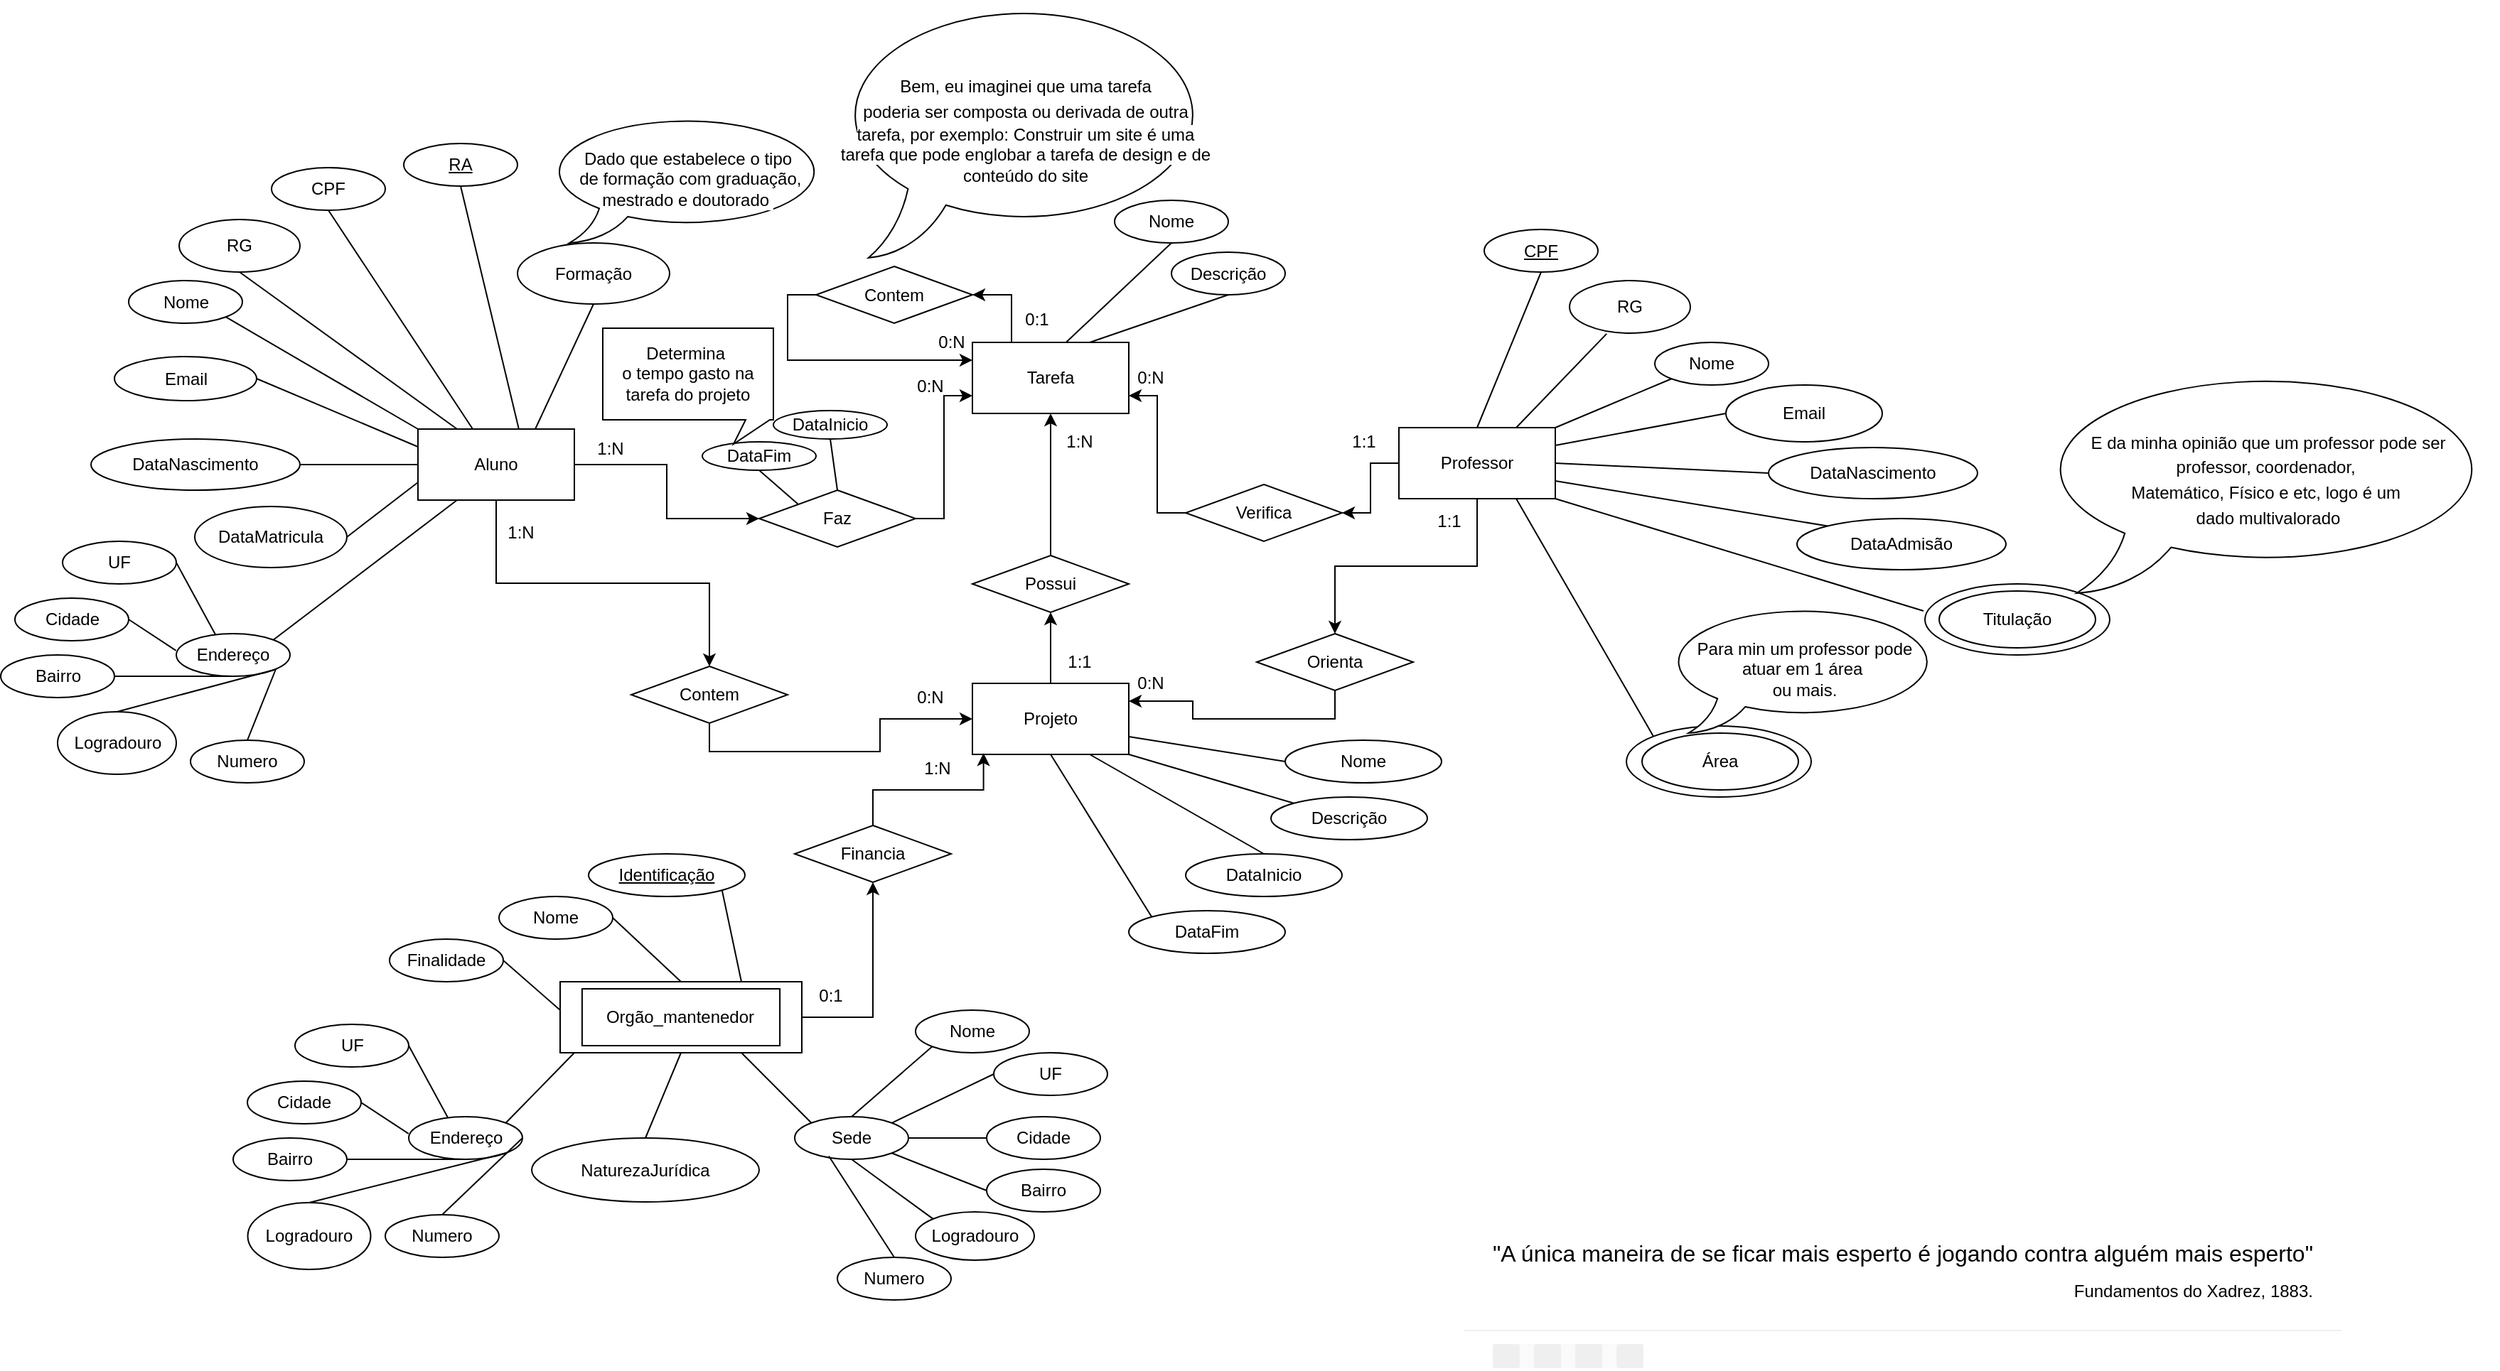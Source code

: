 <mxfile version="12.9.2" type="github">
  <diagram id="1mysd53Gnd4nTqjyurCx" name="Page-1">
    <mxGraphModel dx="2090" dy="1709" grid="1" gridSize="10" guides="1" tooltips="1" connect="1" arrows="1" fold="1" page="1" pageScale="1" pageWidth="850" pageHeight="1100" math="0" shadow="0">
      <root>
        <mxCell id="0" />
        <mxCell id="1" parent="0" />
        <mxCell id="kd50eOP3ocVIhUrG3reN-30" style="edgeStyle=orthogonalEdgeStyle;rounded=0;orthogonalLoop=1;jettySize=auto;html=1;exitX=0.5;exitY=0;exitDx=0;exitDy=0;entryX=0.5;entryY=1;entryDx=0;entryDy=0;" parent="1" source="kd50eOP3ocVIhUrG3reN-1" target="kd50eOP3ocVIhUrG3reN-29" edge="1">
          <mxGeometry relative="1" as="geometry" />
        </mxCell>
        <mxCell id="kd50eOP3ocVIhUrG3reN-1" value="Projeto" style="rounded=0;whiteSpace=wrap;html=1;" parent="1" vertex="1">
          <mxGeometry x="410" y="300" width="110" height="50" as="geometry" />
        </mxCell>
        <mxCell id="kd50eOP3ocVIhUrG3reN-24" style="edgeStyle=orthogonalEdgeStyle;rounded=0;orthogonalLoop=1;jettySize=auto;html=1;exitX=0.5;exitY=1;exitDx=0;exitDy=0;entryX=0.5;entryY=0;entryDx=0;entryDy=0;" parent="1" source="kd50eOP3ocVIhUrG3reN-3" target="kd50eOP3ocVIhUrG3reN-23" edge="1">
          <mxGeometry relative="1" as="geometry">
            <mxPoint x="235" y="190" as="targetPoint" />
          </mxGeometry>
        </mxCell>
        <mxCell id="kd50eOP3ocVIhUrG3reN-42" style="edgeStyle=orthogonalEdgeStyle;rounded=0;orthogonalLoop=1;jettySize=auto;html=1;exitX=1;exitY=0.5;exitDx=0;exitDy=0;entryX=0;entryY=0.5;entryDx=0;entryDy=0;" parent="1" source="kd50eOP3ocVIhUrG3reN-3" target="kd50eOP3ocVIhUrG3reN-39" edge="1">
          <mxGeometry relative="1" as="geometry" />
        </mxCell>
        <mxCell id="kd50eOP3ocVIhUrG3reN-3" value="Aluno" style="rounded=0;whiteSpace=wrap;html=1;" parent="1" vertex="1">
          <mxGeometry x="20" y="121" width="110" height="50" as="geometry" />
        </mxCell>
        <mxCell id="kd50eOP3ocVIhUrG3reN-21" style="edgeStyle=orthogonalEdgeStyle;rounded=0;orthogonalLoop=1;jettySize=auto;html=1;exitX=0.5;exitY=1;exitDx=0;exitDy=0;entryX=0.5;entryY=0;entryDx=0;entryDy=0;" parent="1" source="kd50eOP3ocVIhUrG3reN-4" target="kd50eOP3ocVIhUrG3reN-20" edge="1">
          <mxGeometry relative="1" as="geometry">
            <mxPoint x="775" y="180" as="sourcePoint" />
          </mxGeometry>
        </mxCell>
        <mxCell id="kd50eOP3ocVIhUrG3reN-41" style="edgeStyle=orthogonalEdgeStyle;rounded=0;orthogonalLoop=1;jettySize=auto;html=1;exitX=0;exitY=0.5;exitDx=0;exitDy=0;entryX=1;entryY=0.5;entryDx=0;entryDy=0;" parent="1" source="kd50eOP3ocVIhUrG3reN-4" target="kd50eOP3ocVIhUrG3reN-40" edge="1">
          <mxGeometry relative="1" as="geometry" />
        </mxCell>
        <mxCell id="kd50eOP3ocVIhUrG3reN-4" value="Professor" style="rounded=0;whiteSpace=wrap;html=1;" parent="1" vertex="1">
          <mxGeometry x="710" y="120" width="110" height="50" as="geometry" />
        </mxCell>
        <mxCell id="kd50eOP3ocVIhUrG3reN-15" value="" style="group" parent="1" vertex="1" connectable="0">
          <mxGeometry x="410" y="60" width="110" height="50" as="geometry" />
        </mxCell>
        <mxCell id="kd50eOP3ocVIhUrG3reN-16" value="Tarefa" style="rounded=0;whiteSpace=wrap;html=1;" parent="kd50eOP3ocVIhUrG3reN-15" vertex="1">
          <mxGeometry width="110" height="50" as="geometry" />
        </mxCell>
        <mxCell id="kd50eOP3ocVIhUrG3reN-22" style="edgeStyle=orthogonalEdgeStyle;rounded=0;orthogonalLoop=1;jettySize=auto;html=1;exitX=0.5;exitY=1;exitDx=0;exitDy=0;entryX=1;entryY=0.25;entryDx=0;entryDy=0;" parent="1" source="kd50eOP3ocVIhUrG3reN-20" target="kd50eOP3ocVIhUrG3reN-1" edge="1">
          <mxGeometry relative="1" as="geometry" />
        </mxCell>
        <mxCell id="DxdNHosKMYR6QQF7nd6B-114" value="0:N" style="text;html=1;align=center;verticalAlign=middle;resizable=0;points=[];labelBackgroundColor=#ffffff;" vertex="1" connectable="0" parent="kd50eOP3ocVIhUrG3reN-22">
          <mxGeometry x="0.603" relative="1" as="geometry">
            <mxPoint x="-20.24" y="-12.52" as="offset" />
          </mxGeometry>
        </mxCell>
        <mxCell id="kd50eOP3ocVIhUrG3reN-20" value="Orienta" style="rhombus;whiteSpace=wrap;html=1;" parent="1" vertex="1">
          <mxGeometry x="610" y="265" width="110" height="40" as="geometry" />
        </mxCell>
        <mxCell id="kd50eOP3ocVIhUrG3reN-25" style="edgeStyle=orthogonalEdgeStyle;rounded=0;orthogonalLoop=1;jettySize=auto;html=1;exitX=0.5;exitY=1;exitDx=0;exitDy=0;entryX=0;entryY=0.5;entryDx=0;entryDy=0;" parent="1" source="kd50eOP3ocVIhUrG3reN-23" target="kd50eOP3ocVIhUrG3reN-1" edge="1">
          <mxGeometry relative="1" as="geometry" />
        </mxCell>
        <mxCell id="kd50eOP3ocVIhUrG3reN-23" value="Contem" style="rhombus;whiteSpace=wrap;html=1;" parent="1" vertex="1">
          <mxGeometry x="170" y="288" width="110" height="40" as="geometry" />
        </mxCell>
        <mxCell id="kd50eOP3ocVIhUrG3reN-31" style="edgeStyle=orthogonalEdgeStyle;rounded=0;orthogonalLoop=1;jettySize=auto;html=1;exitX=0.5;exitY=0;exitDx=0;exitDy=0;entryX=0.5;entryY=1;entryDx=0;entryDy=0;" parent="1" source="kd50eOP3ocVIhUrG3reN-29" target="kd50eOP3ocVIhUrG3reN-16" edge="1">
          <mxGeometry relative="1" as="geometry">
            <mxPoint x="465" y="130" as="targetPoint" />
          </mxGeometry>
        </mxCell>
        <mxCell id="kd50eOP3ocVIhUrG3reN-29" value="Possui" style="rhombus;whiteSpace=wrap;html=1;" parent="1" vertex="1">
          <mxGeometry x="410" y="210" width="110" height="40" as="geometry" />
        </mxCell>
        <mxCell id="kd50eOP3ocVIhUrG3reN-37" style="edgeStyle=orthogonalEdgeStyle;rounded=0;orthogonalLoop=1;jettySize=auto;html=1;exitX=0;exitY=0.5;exitDx=0;exitDy=0;entryX=0;entryY=0.25;entryDx=0;entryDy=0;" parent="1" source="kd50eOP3ocVIhUrG3reN-33" target="kd50eOP3ocVIhUrG3reN-16" edge="1">
          <mxGeometry relative="1" as="geometry" />
        </mxCell>
        <mxCell id="kd50eOP3ocVIhUrG3reN-33" value="Contem" style="rhombus;whiteSpace=wrap;html=1;" parent="1" vertex="1">
          <mxGeometry x="300" y="6.5" width="110" height="40" as="geometry" />
        </mxCell>
        <mxCell id="kd50eOP3ocVIhUrG3reN-43" style="edgeStyle=orthogonalEdgeStyle;rounded=0;orthogonalLoop=1;jettySize=auto;html=1;exitX=1;exitY=0.5;exitDx=0;exitDy=0;entryX=0;entryY=0.75;entryDx=0;entryDy=0;" parent="1" source="kd50eOP3ocVIhUrG3reN-39" target="kd50eOP3ocVIhUrG3reN-16" edge="1">
          <mxGeometry relative="1" as="geometry">
            <mxPoint x="410" y="120" as="targetPoint" />
          </mxGeometry>
        </mxCell>
        <mxCell id="kd50eOP3ocVIhUrG3reN-39" value="Faz" style="rhombus;whiteSpace=wrap;html=1;" parent="1" vertex="1">
          <mxGeometry x="260" y="164" width="110" height="40" as="geometry" />
        </mxCell>
        <mxCell id="kd50eOP3ocVIhUrG3reN-44" style="edgeStyle=orthogonalEdgeStyle;rounded=0;orthogonalLoop=1;jettySize=auto;html=1;exitX=0;exitY=0.5;exitDx=0;exitDy=0;entryX=1;entryY=0.75;entryDx=0;entryDy=0;" parent="1" source="kd50eOP3ocVIhUrG3reN-40" target="kd50eOP3ocVIhUrG3reN-16" edge="1">
          <mxGeometry relative="1" as="geometry" />
        </mxCell>
        <mxCell id="kd50eOP3ocVIhUrG3reN-40" value="Verifica" style="rhombus;whiteSpace=wrap;html=1;" parent="1" vertex="1">
          <mxGeometry x="560" y="160" width="110" height="40" as="geometry" />
        </mxCell>
        <mxCell id="wgPbf9IUGAWArEAMorVR-2" value="1:1" style="text;html=1;align=center;verticalAlign=middle;resizable=0;points=[];autosize=1;" parent="1" vertex="1">
          <mxGeometry x="730" y="175.5" width="30" height="20" as="geometry" />
        </mxCell>
        <mxCell id="wgPbf9IUGAWArEAMorVR-6" value="1:N" style="text;html=1;align=center;verticalAlign=middle;resizable=0;points=[];autosize=1;" parent="1" vertex="1">
          <mxGeometry x="470" y="120" width="30" height="20" as="geometry" />
        </mxCell>
        <mxCell id="wgPbf9IUGAWArEAMorVR-8" value="1:1" style="text;html=1;align=center;verticalAlign=middle;resizable=0;points=[];autosize=1;" parent="1" vertex="1">
          <mxGeometry x="470" y="275" width="30" height="20" as="geometry" />
        </mxCell>
        <mxCell id="wgPbf9IUGAWArEAMorVR-9" value="0:N" style="text;html=1;align=center;verticalAlign=middle;resizable=0;points=[];autosize=1;" parent="1" vertex="1">
          <mxGeometry x="520" y="75" width="30" height="20" as="geometry" />
        </mxCell>
        <mxCell id="wgPbf9IUGAWArEAMorVR-10" value="1:1" style="text;html=1;align=center;verticalAlign=middle;resizable=0;points=[];autosize=1;" parent="1" vertex="1">
          <mxGeometry x="670" y="120" width="30" height="20" as="geometry" />
        </mxCell>
        <mxCell id="wgPbf9IUGAWArEAMorVR-15" value="1:N" style="text;html=1;align=center;verticalAlign=middle;resizable=0;points=[];autosize=1;" parent="1" vertex="1">
          <mxGeometry x="77" y="184" width="30" height="20" as="geometry" />
        </mxCell>
        <mxCell id="wgPbf9IUGAWArEAMorVR-16" value="0:N" style="text;html=1;align=center;verticalAlign=middle;resizable=0;points=[];autosize=1;" parent="1" vertex="1">
          <mxGeometry x="365" y="300" width="30" height="20" as="geometry" />
        </mxCell>
        <mxCell id="wgPbf9IUGAWArEAMorVR-18" value="0:N" style="text;html=1;align=center;verticalAlign=middle;resizable=0;points=[];autosize=1;" parent="1" vertex="1">
          <mxGeometry x="365" y="81" width="30" height="20" as="geometry" />
        </mxCell>
        <mxCell id="wgPbf9IUGAWArEAMorVR-19" value="1:N" style="text;html=1;align=center;verticalAlign=middle;resizable=0;points=[];autosize=1;" parent="1" vertex="1">
          <mxGeometry x="140" y="125" width="30" height="20" as="geometry" />
        </mxCell>
        <mxCell id="wgPbf9IUGAWArEAMorVR-21" value="0:N" style="text;html=1;align=center;verticalAlign=middle;resizable=0;points=[];autosize=1;" parent="1" vertex="1">
          <mxGeometry x="380" y="50" width="30" height="20" as="geometry" />
        </mxCell>
        <mxCell id="wgPbf9IUGAWArEAMorVR-25" value="0:1" style="text;html=1;align=center;verticalAlign=middle;resizable=0;points=[];autosize=1;" parent="1" vertex="1">
          <mxGeometry x="440" y="33.5" width="30" height="20" as="geometry" />
        </mxCell>
        <mxCell id="wgPbf9IUGAWArEAMorVR-26" style="edgeStyle=orthogonalEdgeStyle;rounded=0;orthogonalLoop=1;jettySize=auto;html=1;exitX=0.25;exitY=0;exitDx=0;exitDy=0;entryX=1;entryY=0.5;entryDx=0;entryDy=0;" parent="1" source="kd50eOP3ocVIhUrG3reN-16" target="kd50eOP3ocVIhUrG3reN-33" edge="1">
          <mxGeometry relative="1" as="geometry" />
        </mxCell>
        <mxCell id="DxdNHosKMYR6QQF7nd6B-1" value="&lt;u&gt;RA&lt;/u&gt;" style="ellipse;whiteSpace=wrap;html=1;" vertex="1" parent="1">
          <mxGeometry x="10" y="-80" width="80" height="30" as="geometry" />
        </mxCell>
        <mxCell id="DxdNHosKMYR6QQF7nd6B-2" value="" style="group" vertex="1" connectable="0" parent="1">
          <mxGeometry x="120" y="510" width="170" height="50" as="geometry" />
        </mxCell>
        <mxCell id="DxdNHosKMYR6QQF7nd6B-3" value="" style="rounded=0;whiteSpace=wrap;html=1;" vertex="1" parent="DxdNHosKMYR6QQF7nd6B-2">
          <mxGeometry width="170" height="50" as="geometry" />
        </mxCell>
        <mxCell id="DxdNHosKMYR6QQF7nd6B-4" value="&lt;div style=&quot;text-align: justify&quot;&gt;Orgão_mantenedor&lt;/div&gt;" style="rounded=0;whiteSpace=wrap;html=1;" vertex="1" parent="DxdNHosKMYR6QQF7nd6B-2">
          <mxGeometry x="15.455" y="5" width="139.091" height="40" as="geometry" />
        </mxCell>
        <mxCell id="DxdNHosKMYR6QQF7nd6B-7" style="edgeStyle=orthogonalEdgeStyle;rounded=0;orthogonalLoop=1;jettySize=auto;html=1;exitX=0.5;exitY=0;exitDx=0;exitDy=0;entryX=0.071;entryY=0.983;entryDx=0;entryDy=0;entryPerimeter=0;" edge="1" parent="1" source="DxdNHosKMYR6QQF7nd6B-5" target="kd50eOP3ocVIhUrG3reN-1">
          <mxGeometry relative="1" as="geometry">
            <mxPoint x="465" y="370" as="targetPoint" />
          </mxGeometry>
        </mxCell>
        <mxCell id="DxdNHosKMYR6QQF7nd6B-5" value="Financia" style="rhombus;whiteSpace=wrap;html=1;" vertex="1" parent="1">
          <mxGeometry x="285" y="400" width="110" height="40" as="geometry" />
        </mxCell>
        <mxCell id="DxdNHosKMYR6QQF7nd6B-6" style="edgeStyle=orthogonalEdgeStyle;rounded=0;orthogonalLoop=1;jettySize=auto;html=1;exitX=1;exitY=0.5;exitDx=0;exitDy=0;entryX=0.5;entryY=1;entryDx=0;entryDy=0;" edge="1" parent="1" source="DxdNHosKMYR6QQF7nd6B-3" target="DxdNHosKMYR6QQF7nd6B-5">
          <mxGeometry relative="1" as="geometry" />
        </mxCell>
        <mxCell id="DxdNHosKMYR6QQF7nd6B-9" value="Nome" style="ellipse;whiteSpace=wrap;html=1;" vertex="1" parent="1">
          <mxGeometry x="-183.5" y="16.5" width="80" height="30" as="geometry" />
        </mxCell>
        <mxCell id="DxdNHosKMYR6QQF7nd6B-10" value="DataNascimento" style="ellipse;whiteSpace=wrap;html=1;" vertex="1" parent="1">
          <mxGeometry x="-210" y="128" width="147" height="36" as="geometry" />
        </mxCell>
        <mxCell id="DxdNHosKMYR6QQF7nd6B-18" value="" style="endArrow=none;html=1;exitX=0.5;exitY=1;exitDx=0;exitDy=0;entryX=0.645;entryY=0;entryDx=0;entryDy=0;entryPerimeter=0;" edge="1" parent="1" source="DxdNHosKMYR6QQF7nd6B-1" target="kd50eOP3ocVIhUrG3reN-3">
          <mxGeometry width="50" height="50" relative="1" as="geometry">
            <mxPoint x="250" y="230" as="sourcePoint" />
            <mxPoint x="135" y="120" as="targetPoint" />
            <Array as="points" />
          </mxGeometry>
        </mxCell>
        <mxCell id="DxdNHosKMYR6QQF7nd6B-19" value="" style="endArrow=none;html=1;exitX=1;exitY=1;exitDx=0;exitDy=0;entryX=0;entryY=0;entryDx=0;entryDy=0;" edge="1" parent="1" source="DxdNHosKMYR6QQF7nd6B-9" target="kd50eOP3ocVIhUrG3reN-3">
          <mxGeometry width="50" height="50" relative="1" as="geometry">
            <mxPoint x="40" y="87.5" as="sourcePoint" />
            <mxPoint x="68" y="152.5" as="targetPoint" />
            <Array as="points" />
          </mxGeometry>
        </mxCell>
        <mxCell id="DxdNHosKMYR6QQF7nd6B-20" value="" style="endArrow=none;html=1;exitX=0;exitY=0.5;exitDx=0;exitDy=0;entryX=1;entryY=0.5;entryDx=0;entryDy=0;" edge="1" parent="1" source="kd50eOP3ocVIhUrG3reN-3" target="DxdNHosKMYR6QQF7nd6B-10">
          <mxGeometry width="50" height="50" relative="1" as="geometry">
            <mxPoint x="68.284" y="100.607" as="sourcePoint" />
            <mxPoint x="90" y="130" as="targetPoint" />
            <Array as="points" />
          </mxGeometry>
        </mxCell>
        <mxCell id="DxdNHosKMYR6QQF7nd6B-21" value="DataMatricula" style="ellipse;whiteSpace=wrap;html=1;" vertex="1" parent="1">
          <mxGeometry x="-137" y="175.5" width="107" height="43" as="geometry" />
        </mxCell>
        <mxCell id="DxdNHosKMYR6QQF7nd6B-22" value="" style="endArrow=none;html=1;exitX=0;exitY=0.75;exitDx=0;exitDy=0;entryX=1;entryY=0.5;entryDx=0;entryDy=0;" edge="1" parent="1" target="DxdNHosKMYR6QQF7nd6B-21" source="kd50eOP3ocVIhUrG3reN-3">
          <mxGeometry width="50" height="50" relative="1" as="geometry">
            <mxPoint x="80" y="168.5" as="sourcePoint" />
            <mxPoint x="90" y="166" as="targetPoint" />
            <Array as="points" />
          </mxGeometry>
        </mxCell>
        <mxCell id="DxdNHosKMYR6QQF7nd6B-26" value="Email" style="ellipse;whiteSpace=wrap;html=1;" vertex="1" parent="1">
          <mxGeometry x="-193.5" y="70" width="100" height="31" as="geometry" />
        </mxCell>
        <mxCell id="DxdNHosKMYR6QQF7nd6B-29" value="" style="endArrow=none;html=1;exitX=1;exitY=0.5;exitDx=0;exitDy=0;entryX=0;entryY=0.25;entryDx=0;entryDy=0;" edge="1" parent="1" source="DxdNHosKMYR6QQF7nd6B-26" target="kd50eOP3ocVIhUrG3reN-3">
          <mxGeometry width="50" height="50" relative="1" as="geometry">
            <mxPoint x="68.284" y="100.607" as="sourcePoint" />
            <mxPoint x="80" y="130" as="targetPoint" />
            <Array as="points" />
          </mxGeometry>
        </mxCell>
        <mxCell id="DxdNHosKMYR6QQF7nd6B-35" value="RG" style="ellipse;whiteSpace=wrap;html=1;" vertex="1" parent="1">
          <mxGeometry x="-148" y="-26.5" width="85" height="37" as="geometry" />
        </mxCell>
        <mxCell id="DxdNHosKMYR6QQF7nd6B-37" value="" style="endArrow=none;html=1;entryX=0.5;entryY=1;entryDx=0;entryDy=0;exitX=0.25;exitY=0;exitDx=0;exitDy=0;" edge="1" parent="1" source="kd50eOP3ocVIhUrG3reN-3" target="DxdNHosKMYR6QQF7nd6B-35">
          <mxGeometry width="50" height="50" relative="1" as="geometry">
            <mxPoint x="290" y="230" as="sourcePoint" />
            <mxPoint x="340" y="180" as="targetPoint" />
          </mxGeometry>
        </mxCell>
        <mxCell id="DxdNHosKMYR6QQF7nd6B-42" value="CPF" style="ellipse;whiteSpace=wrap;html=1;" vertex="1" parent="1">
          <mxGeometry x="-83" y="-63" width="80" height="30" as="geometry" />
        </mxCell>
        <mxCell id="DxdNHosKMYR6QQF7nd6B-43" value="" style="endArrow=none;html=1;entryX=0.5;entryY=1;entryDx=0;entryDy=0;" edge="1" parent="1" source="kd50eOP3ocVIhUrG3reN-3" target="DxdNHosKMYR6QQF7nd6B-42">
          <mxGeometry width="50" height="50" relative="1" as="geometry">
            <mxPoint x="290" y="230" as="sourcePoint" />
            <mxPoint x="340" y="180" as="targetPoint" />
          </mxGeometry>
        </mxCell>
        <mxCell id="DxdNHosKMYR6QQF7nd6B-52" value="Endereço" style="ellipse;whiteSpace=wrap;html=1;" vertex="1" parent="1">
          <mxGeometry x="-150" y="265" width="80" height="30" as="geometry" />
        </mxCell>
        <mxCell id="DxdNHosKMYR6QQF7nd6B-53" value="" style="endArrow=none;html=1;entryX=0.25;entryY=1;entryDx=0;entryDy=0;exitX=1;exitY=0;exitDx=0;exitDy=0;" edge="1" parent="1" source="DxdNHosKMYR6QQF7nd6B-52" target="kd50eOP3ocVIhUrG3reN-3">
          <mxGeometry width="50" height="50" relative="1" as="geometry">
            <mxPoint x="-39" y="149" as="sourcePoint" />
            <mxPoint x="350" y="200" as="targetPoint" />
          </mxGeometry>
        </mxCell>
        <mxCell id="DxdNHosKMYR6QQF7nd6B-54" value="UF" style="ellipse;whiteSpace=wrap;html=1;" vertex="1" parent="1">
          <mxGeometry x="-230" y="200" width="80" height="30" as="geometry" />
        </mxCell>
        <mxCell id="DxdNHosKMYR6QQF7nd6B-55" value="Cidade" style="ellipse;whiteSpace=wrap;html=1;" vertex="1" parent="1">
          <mxGeometry x="-263.5" y="240" width="80" height="30" as="geometry" />
        </mxCell>
        <mxCell id="DxdNHosKMYR6QQF7nd6B-56" value="Logradouro" style="ellipse;whiteSpace=wrap;html=1;" vertex="1" parent="1">
          <mxGeometry x="-233.5" y="320" width="83.5" height="44" as="geometry" />
        </mxCell>
        <mxCell id="DxdNHosKMYR6QQF7nd6B-57" value="Bairro" style="ellipse;whiteSpace=wrap;html=1;" vertex="1" parent="1">
          <mxGeometry x="-273.5" y="280" width="80" height="30" as="geometry" />
        </mxCell>
        <mxCell id="DxdNHosKMYR6QQF7nd6B-60" value="" style="endArrow=none;html=1;exitX=0.5;exitY=0;exitDx=0;exitDy=0;entryX=1;entryY=1;entryDx=0;entryDy=0;" edge="1" parent="1" source="DxdNHosKMYR6QQF7nd6B-56" target="DxdNHosKMYR6QQF7nd6B-52">
          <mxGeometry width="50" height="50" relative="1" as="geometry">
            <mxPoint x="300" y="250" as="sourcePoint" />
            <mxPoint y="260" as="targetPoint" />
          </mxGeometry>
        </mxCell>
        <mxCell id="DxdNHosKMYR6QQF7nd6B-61" value="" style="endArrow=none;html=1;entryX=0.343;entryY=0.017;entryDx=0;entryDy=0;exitX=1;exitY=0.5;exitDx=0;exitDy=0;entryPerimeter=0;" edge="1" parent="1" source="DxdNHosKMYR6QQF7nd6B-54" target="DxdNHosKMYR6QQF7nd6B-52">
          <mxGeometry width="50" height="50" relative="1" as="geometry">
            <mxPoint x="300" y="250" as="sourcePoint" />
            <mxPoint x="350" y="200" as="targetPoint" />
          </mxGeometry>
        </mxCell>
        <mxCell id="DxdNHosKMYR6QQF7nd6B-62" value="" style="endArrow=none;html=1;entryX=0.5;entryY=1;entryDx=0;entryDy=0;exitX=1;exitY=0.5;exitDx=0;exitDy=0;" edge="1" parent="1" source="DxdNHosKMYR6QQF7nd6B-57" target="DxdNHosKMYR6QQF7nd6B-52">
          <mxGeometry width="50" height="50" relative="1" as="geometry">
            <mxPoint x="300" y="250" as="sourcePoint" />
            <mxPoint x="350" y="200" as="targetPoint" />
          </mxGeometry>
        </mxCell>
        <mxCell id="DxdNHosKMYR6QQF7nd6B-63" value="" style="endArrow=none;html=1;entryX=-0.002;entryY=0.398;entryDx=0;entryDy=0;exitX=1;exitY=0.5;exitDx=0;exitDy=0;entryPerimeter=0;" edge="1" parent="1" source="DxdNHosKMYR6QQF7nd6B-55" target="DxdNHosKMYR6QQF7nd6B-52">
          <mxGeometry width="50" height="50" relative="1" as="geometry">
            <mxPoint x="-180" y="255" as="sourcePoint" />
            <mxPoint x="350" y="200" as="targetPoint" />
          </mxGeometry>
        </mxCell>
        <mxCell id="DxdNHosKMYR6QQF7nd6B-70" value="Numero" style="ellipse;whiteSpace=wrap;html=1;" vertex="1" parent="1">
          <mxGeometry x="-140" y="340" width="80" height="30" as="geometry" />
        </mxCell>
        <mxCell id="DxdNHosKMYR6QQF7nd6B-71" value="" style="endArrow=none;html=1;exitX=0.5;exitY=0;exitDx=0;exitDy=0;" edge="1" parent="1" source="DxdNHosKMYR6QQF7nd6B-70">
          <mxGeometry width="50" height="50" relative="1" as="geometry">
            <mxPoint x="300" y="250" as="sourcePoint" />
            <mxPoint x="-80" y="290" as="targetPoint" />
          </mxGeometry>
        </mxCell>
        <mxCell id="DxdNHosKMYR6QQF7nd6B-74" value="Nome" style="ellipse;whiteSpace=wrap;html=1;" vertex="1" parent="1">
          <mxGeometry x="890" y="60" width="80" height="30" as="geometry" />
        </mxCell>
        <mxCell id="DxdNHosKMYR6QQF7nd6B-75" value="DataNascimento" style="ellipse;whiteSpace=wrap;html=1;" vertex="1" parent="1">
          <mxGeometry x="970" y="134" width="147" height="36" as="geometry" />
        </mxCell>
        <mxCell id="DxdNHosKMYR6QQF7nd6B-76" value="&lt;div&gt;&lt;span&gt;Email&lt;/span&gt;&lt;/div&gt;" style="ellipse;whiteSpace=wrap;html=1;align=center;" vertex="1" parent="1">
          <mxGeometry x="940" y="90" width="110" height="40" as="geometry" />
        </mxCell>
        <mxCell id="DxdNHosKMYR6QQF7nd6B-77" value="RG" style="ellipse;whiteSpace=wrap;html=1;" vertex="1" parent="1">
          <mxGeometry x="830" y="16.5" width="85" height="37" as="geometry" />
        </mxCell>
        <mxCell id="DxdNHosKMYR6QQF7nd6B-78" value="&lt;u&gt;CPF&lt;/u&gt;" style="ellipse;whiteSpace=wrap;html=1;" vertex="1" parent="1">
          <mxGeometry x="770" y="-19.5" width="80" height="30" as="geometry" />
        </mxCell>
        <mxCell id="DxdNHosKMYR6QQF7nd6B-87" value="Formação" style="ellipse;whiteSpace=wrap;html=1;" vertex="1" parent="1">
          <mxGeometry x="90" y="-10" width="107" height="43" as="geometry" />
        </mxCell>
        <mxCell id="DxdNHosKMYR6QQF7nd6B-92" value="&lt;div&gt;&lt;span style=&quot;background-color: rgb(255 , 255 , 255)&quot;&gt;Dado que estabelece o tipo&lt;/span&gt;&lt;/div&gt;&lt;div&gt;&lt;span style=&quot;background-color: rgb(255 , 255 , 255)&quot;&gt;&amp;nbsp;&lt;/span&gt;&lt;span style=&quot;background-color: rgb(255 , 255 , 255)&quot;&gt;de formação com graduação,&lt;/span&gt;&lt;/div&gt;&lt;span style=&quot;background-color: rgb(255 , 255 , 255)&quot;&gt;mestrado e doutorado&amp;nbsp;&lt;/span&gt;" style="whiteSpace=wrap;html=1;shape=mxgraph.basic.oval_callout;rotation=0;align=center;" vertex="1" parent="1">
          <mxGeometry x="110" y="-100" width="200" height="90" as="geometry" />
        </mxCell>
        <mxCell id="DxdNHosKMYR6QQF7nd6B-96" value="" style="endArrow=none;html=1;strokeColor=#000000;entryX=0.5;entryY=1;entryDx=0;entryDy=0;exitX=0.75;exitY=0;exitDx=0;exitDy=0;" edge="1" parent="1" source="kd50eOP3ocVIhUrG3reN-3" target="DxdNHosKMYR6QQF7nd6B-87">
          <mxGeometry width="50" height="50" relative="1" as="geometry">
            <mxPoint x="160" y="170" as="sourcePoint" />
            <mxPoint x="210" y="120" as="targetPoint" />
          </mxGeometry>
        </mxCell>
        <mxCell id="DxdNHosKMYR6QQF7nd6B-99" value="" style="endArrow=none;html=1;strokeColor=#000000;entryX=0.5;entryY=1;entryDx=0;entryDy=0;exitX=0.5;exitY=0;exitDx=0;exitDy=0;" edge="1" parent="1" source="kd50eOP3ocVIhUrG3reN-4" target="DxdNHosKMYR6QQF7nd6B-78">
          <mxGeometry width="50" height="50" relative="1" as="geometry">
            <mxPoint x="500" y="180" as="sourcePoint" />
            <mxPoint x="550" y="130" as="targetPoint" />
          </mxGeometry>
        </mxCell>
        <mxCell id="DxdNHosKMYR6QQF7nd6B-102" value="DataAdmisão" style="ellipse;whiteSpace=wrap;html=1;" vertex="1" parent="1">
          <mxGeometry x="990" y="184" width="147" height="36" as="geometry" />
        </mxCell>
        <mxCell id="DxdNHosKMYR6QQF7nd6B-105" value="" style="endArrow=none;html=1;strokeColor=#000000;entryX=0.307;entryY=1.012;entryDx=0;entryDy=0;entryPerimeter=0;exitX=0.75;exitY=0;exitDx=0;exitDy=0;" edge="1" parent="1" source="kd50eOP3ocVIhUrG3reN-4" target="DxdNHosKMYR6QQF7nd6B-77">
          <mxGeometry width="50" height="50" relative="1" as="geometry">
            <mxPoint x="790" y="180" as="sourcePoint" />
            <mxPoint x="840" y="130" as="targetPoint" />
          </mxGeometry>
        </mxCell>
        <mxCell id="DxdNHosKMYR6QQF7nd6B-107" value="" style="endArrow=none;html=1;strokeColor=#000000;entryX=0;entryY=1;entryDx=0;entryDy=0;exitX=1;exitY=0;exitDx=0;exitDy=0;" edge="1" parent="1" source="kd50eOP3ocVIhUrG3reN-4" target="DxdNHosKMYR6QQF7nd6B-74">
          <mxGeometry width="50" height="50" relative="1" as="geometry">
            <mxPoint x="790" y="180" as="sourcePoint" />
            <mxPoint x="840" y="130" as="targetPoint" />
          </mxGeometry>
        </mxCell>
        <mxCell id="DxdNHosKMYR6QQF7nd6B-108" value="" style="endArrow=none;html=1;strokeColor=#000000;entryX=0;entryY=0.5;entryDx=0;entryDy=0;exitX=1;exitY=0.25;exitDx=0;exitDy=0;" edge="1" parent="1" source="kd50eOP3ocVIhUrG3reN-4" target="DxdNHosKMYR6QQF7nd6B-76">
          <mxGeometry width="50" height="50" relative="1" as="geometry">
            <mxPoint x="790" y="180" as="sourcePoint" />
            <mxPoint x="840" y="130" as="targetPoint" />
          </mxGeometry>
        </mxCell>
        <mxCell id="DxdNHosKMYR6QQF7nd6B-111" value="" style="endArrow=none;html=1;strokeColor=#000000;entryX=0;entryY=0.5;entryDx=0;entryDy=0;exitX=1;exitY=0.5;exitDx=0;exitDy=0;" edge="1" parent="1" source="kd50eOP3ocVIhUrG3reN-4" target="DxdNHosKMYR6QQF7nd6B-75">
          <mxGeometry width="50" height="50" relative="1" as="geometry">
            <mxPoint x="860" y="170" as="sourcePoint" />
            <mxPoint x="840" y="130" as="targetPoint" />
          </mxGeometry>
        </mxCell>
        <mxCell id="DxdNHosKMYR6QQF7nd6B-112" value="" style="endArrow=none;html=1;strokeColor=#000000;entryX=0;entryY=0;entryDx=0;entryDy=0;exitX=1;exitY=0.75;exitDx=0;exitDy=0;" edge="1" parent="1" source="kd50eOP3ocVIhUrG3reN-4" target="DxdNHosKMYR6QQF7nd6B-102">
          <mxGeometry width="50" height="50" relative="1" as="geometry">
            <mxPoint x="790" y="180" as="sourcePoint" />
            <mxPoint x="840" y="130" as="targetPoint" />
          </mxGeometry>
        </mxCell>
        <mxCell id="DxdNHosKMYR6QQF7nd6B-113" style="edgeStyle=none;shape=link;rounded=0;orthogonalLoop=1;jettySize=auto;html=1;exitX=0.5;exitY=1;exitDx=0;exitDy=0;strokeColor=#000000;" edge="1" parent="1" source="DxdNHosKMYR6QQF7nd6B-102" target="DxdNHosKMYR6QQF7nd6B-102">
          <mxGeometry relative="1" as="geometry" />
        </mxCell>
        <mxCell id="DxdNHosKMYR6QQF7nd6B-126" value="" style="ellipse;whiteSpace=wrap;html=1;" vertex="1" parent="1">
          <mxGeometry x="1080" y="230" width="130" height="50" as="geometry" />
        </mxCell>
        <mxCell id="DxdNHosKMYR6QQF7nd6B-130" value="" style="endArrow=none;html=1;strokeColor=#000000;entryX=-0.008;entryY=0.38;entryDx=0;entryDy=0;entryPerimeter=0;exitX=1;exitY=1;exitDx=0;exitDy=0;" edge="1" parent="1" source="kd50eOP3ocVIhUrG3reN-4" target="DxdNHosKMYR6QQF7nd6B-126">
          <mxGeometry width="50" height="50" relative="1" as="geometry">
            <mxPoint x="780" y="280" as="sourcePoint" />
            <mxPoint x="830" y="230" as="targetPoint" />
          </mxGeometry>
        </mxCell>
        <mxCell id="DxdNHosKMYR6QQF7nd6B-131" value="Titulação" style="ellipse;whiteSpace=wrap;html=1;" vertex="1" parent="1">
          <mxGeometry x="1090" y="235" width="110" height="40" as="geometry" />
        </mxCell>
        <mxCell id="DxdNHosKMYR6QQF7nd6B-132" value="&lt;p class=&quot;MsoNormal&quot;&gt;&lt;/p&gt;&lt;div&gt;&lt;span style=&quot;background-color: white ; font-family: &amp;#34;helvetica&amp;#34; , sans-serif ; font-size: 9pt&quot;&gt;E da minha opinião que&lt;/span&gt;&lt;span style=&quot;font-size: 9pt ; background-color: white ; font-family: &amp;#34;helvetica&amp;#34; , sans-serif&quot;&gt;&amp;nbsp;um professor pode ser&lt;/span&gt;&lt;/div&gt;&lt;span style=&quot;font-size: 9pt ; line-height: 150% ; font-family: &amp;#34;helvetica&amp;#34; , sans-serif&quot;&gt;&lt;span style=&quot;background: white&quot;&gt;&lt;div&gt;&lt;span style=&quot;font-size: 9pt ; line-height: 150%&quot;&gt;&lt;span&gt;professor, coordenador,&lt;/span&gt;&lt;/span&gt;&lt;span style=&quot;font-size: 9pt ; line-height: 150%&quot;&gt;&amp;nbsp;&lt;/span&gt;&lt;/div&gt;&lt;div&gt;&lt;span style=&quot;font-size: 9pt&quot;&gt;Matemático, Físico e etc, logo é um&amp;nbsp;&lt;/span&gt;&lt;/div&gt;&lt;div&gt;&lt;span style=&quot;font-size: 9pt&quot;&gt;dado multivalorado&lt;/span&gt;&lt;/div&gt;&lt;/span&gt;&lt;/span&gt;&lt;p&gt;&lt;/p&gt;&lt;p class=&quot;MsoNormal&quot; align=&quot;left&quot; style=&quot;text-align: left&quot;&gt;&lt;/p&gt;" style="whiteSpace=wrap;html=1;shape=mxgraph.basic.oval_callout;rotation=0;align=center;" vertex="1" parent="1">
          <mxGeometry x="1160" y="80" width="323" height="156.5" as="geometry" />
        </mxCell>
        <mxCell id="DxdNHosKMYR6QQF7nd6B-134" value="" style="ellipse;whiteSpace=wrap;html=1;" vertex="1" parent="1">
          <mxGeometry x="870" y="330" width="130" height="50" as="geometry" />
        </mxCell>
        <mxCell id="DxdNHosKMYR6QQF7nd6B-135" value="Área" style="ellipse;whiteSpace=wrap;html=1;" vertex="1" parent="1">
          <mxGeometry x="881" y="335" width="110" height="40" as="geometry" />
        </mxCell>
        <mxCell id="DxdNHosKMYR6QQF7nd6B-137" value="" style="endArrow=none;html=1;strokeColor=#000000;entryX=0.75;entryY=1;entryDx=0;entryDy=0;exitX=0;exitY=0;exitDx=0;exitDy=0;" edge="1" parent="1" source="DxdNHosKMYR6QQF7nd6B-134" target="kd50eOP3ocVIhUrG3reN-4">
          <mxGeometry width="50" height="50" relative="1" as="geometry">
            <mxPoint x="1030" y="290" as="sourcePoint" />
            <mxPoint x="1080" y="240" as="targetPoint" />
          </mxGeometry>
        </mxCell>
        <mxCell id="DxdNHosKMYR6QQF7nd6B-140" value="Para min um professor pode &lt;br&gt;atuar em 1 área&amp;nbsp;&lt;br&gt;ou mais." style="whiteSpace=wrap;html=1;shape=mxgraph.basic.oval_callout" vertex="1" parent="1">
          <mxGeometry x="897.5" y="245" width="195" height="90" as="geometry" />
        </mxCell>
        <mxCell id="DxdNHosKMYR6QQF7nd6B-145" value="DataInicio" style="ellipse;whiteSpace=wrap;html=1;" vertex="1" parent="1">
          <mxGeometry x="560" y="420" width="110" height="30" as="geometry" />
        </mxCell>
        <mxCell id="DxdNHosKMYR6QQF7nd6B-146" value="DataFim" style="ellipse;whiteSpace=wrap;html=1;" vertex="1" parent="1">
          <mxGeometry x="520" y="460" width="110" height="30" as="geometry" />
        </mxCell>
        <mxCell id="DxdNHosKMYR6QQF7nd6B-147" value="Descrição" style="ellipse;whiteSpace=wrap;html=1;" vertex="1" parent="1">
          <mxGeometry x="620" y="380" width="110" height="30" as="geometry" />
        </mxCell>
        <mxCell id="DxdNHosKMYR6QQF7nd6B-148" value="Nome" style="ellipse;whiteSpace=wrap;html=1;" vertex="1" parent="1">
          <mxGeometry x="630" y="340" width="110" height="30" as="geometry" />
        </mxCell>
        <mxCell id="DxdNHosKMYR6QQF7nd6B-149" value="" style="endArrow=none;html=1;strokeColor=#000000;entryX=0;entryY=0.5;entryDx=0;entryDy=0;exitX=1;exitY=0.75;exitDx=0;exitDy=0;" edge="1" parent="1" source="kd50eOP3ocVIhUrG3reN-1" target="DxdNHosKMYR6QQF7nd6B-148">
          <mxGeometry width="50" height="50" relative="1" as="geometry">
            <mxPoint x="350" y="220" as="sourcePoint" />
            <mxPoint x="400" y="170" as="targetPoint" />
          </mxGeometry>
        </mxCell>
        <mxCell id="DxdNHosKMYR6QQF7nd6B-150" value="" style="endArrow=none;html=1;strokeColor=#000000;entryX=0;entryY=0;entryDx=0;entryDy=0;exitX=1;exitY=1;exitDx=0;exitDy=0;" edge="1" parent="1" source="kd50eOP3ocVIhUrG3reN-1" target="DxdNHosKMYR6QQF7nd6B-147">
          <mxGeometry width="50" height="50" relative="1" as="geometry">
            <mxPoint x="350" y="220" as="sourcePoint" />
            <mxPoint x="400" y="170" as="targetPoint" />
          </mxGeometry>
        </mxCell>
        <mxCell id="DxdNHosKMYR6QQF7nd6B-151" value="" style="endArrow=none;html=1;strokeColor=#000000;entryX=0.5;entryY=0;entryDx=0;entryDy=0;exitX=0.75;exitY=1;exitDx=0;exitDy=0;" edge="1" parent="1" source="kd50eOP3ocVIhUrG3reN-1" target="DxdNHosKMYR6QQF7nd6B-145">
          <mxGeometry width="50" height="50" relative="1" as="geometry">
            <mxPoint x="350" y="220" as="sourcePoint" />
            <mxPoint x="400" y="170" as="targetPoint" />
          </mxGeometry>
        </mxCell>
        <mxCell id="DxdNHosKMYR6QQF7nd6B-152" value="" style="endArrow=none;html=1;strokeColor=#000000;entryX=0;entryY=0;entryDx=0;entryDy=0;exitX=0.5;exitY=1;exitDx=0;exitDy=0;" edge="1" parent="1" source="kd50eOP3ocVIhUrG3reN-1" target="DxdNHosKMYR6QQF7nd6B-146">
          <mxGeometry width="50" height="50" relative="1" as="geometry">
            <mxPoint x="350" y="220" as="sourcePoint" />
            <mxPoint x="400" y="170" as="targetPoint" />
          </mxGeometry>
        </mxCell>
        <mxCell id="DxdNHosKMYR6QQF7nd6B-153" value="&lt;u&gt;Identificação&lt;/u&gt;" style="ellipse;whiteSpace=wrap;html=1;" vertex="1" parent="1">
          <mxGeometry x="140" y="420" width="110" height="30" as="geometry" />
        </mxCell>
        <mxCell id="DxdNHosKMYR6QQF7nd6B-154" value="Nome" style="ellipse;whiteSpace=wrap;html=1;" vertex="1" parent="1">
          <mxGeometry x="77" y="450" width="80" height="30" as="geometry" />
        </mxCell>
        <mxCell id="DxdNHosKMYR6QQF7nd6B-156" value="Finalidade" style="ellipse;whiteSpace=wrap;html=1;" vertex="1" parent="1">
          <mxGeometry y="480" width="80" height="30" as="geometry" />
        </mxCell>
        <mxCell id="DxdNHosKMYR6QQF7nd6B-158" value="NaturezaJurídica" style="ellipse;whiteSpace=wrap;html=1;" vertex="1" parent="1">
          <mxGeometry x="100" y="620" width="160" height="45" as="geometry" />
        </mxCell>
        <mxCell id="DxdNHosKMYR6QQF7nd6B-161" value="Endereço" style="ellipse;whiteSpace=wrap;html=1;" vertex="1" parent="1">
          <mxGeometry x="13.5" y="605" width="80" height="30" as="geometry" />
        </mxCell>
        <mxCell id="DxdNHosKMYR6QQF7nd6B-162" value="UF" style="ellipse;whiteSpace=wrap;html=1;" vertex="1" parent="1">
          <mxGeometry x="-66.5" y="540" width="80" height="30" as="geometry" />
        </mxCell>
        <mxCell id="DxdNHosKMYR6QQF7nd6B-163" value="Cidade" style="ellipse;whiteSpace=wrap;html=1;" vertex="1" parent="1">
          <mxGeometry x="-100" y="580" width="80" height="30" as="geometry" />
        </mxCell>
        <mxCell id="DxdNHosKMYR6QQF7nd6B-164" value="Logradouro" style="ellipse;whiteSpace=wrap;html=1;" vertex="1" parent="1">
          <mxGeometry x="-99.75" y="665.5" width="86.5" height="47" as="geometry" />
        </mxCell>
        <mxCell id="DxdNHosKMYR6QQF7nd6B-165" value="Bairro" style="ellipse;whiteSpace=wrap;html=1;" vertex="1" parent="1">
          <mxGeometry x="-110" y="620" width="80" height="30" as="geometry" />
        </mxCell>
        <mxCell id="DxdNHosKMYR6QQF7nd6B-166" value="" style="endArrow=none;html=1;exitX=0.5;exitY=0;exitDx=0;exitDy=0;entryX=1;entryY=1;entryDx=0;entryDy=0;" edge="1" parent="1" source="DxdNHosKMYR6QQF7nd6B-164" target="DxdNHosKMYR6QQF7nd6B-161">
          <mxGeometry width="50" height="50" relative="1" as="geometry">
            <mxPoint x="463.5" y="590" as="sourcePoint" />
            <mxPoint x="163.5" y="600" as="targetPoint" />
          </mxGeometry>
        </mxCell>
        <mxCell id="DxdNHosKMYR6QQF7nd6B-167" value="" style="endArrow=none;html=1;entryX=0.343;entryY=0.017;entryDx=0;entryDy=0;exitX=1;exitY=0.5;exitDx=0;exitDy=0;entryPerimeter=0;" edge="1" parent="1" source="DxdNHosKMYR6QQF7nd6B-162" target="DxdNHosKMYR6QQF7nd6B-161">
          <mxGeometry width="50" height="50" relative="1" as="geometry">
            <mxPoint x="463.5" y="590" as="sourcePoint" />
            <mxPoint x="513.5" y="540" as="targetPoint" />
          </mxGeometry>
        </mxCell>
        <mxCell id="DxdNHosKMYR6QQF7nd6B-168" value="" style="endArrow=none;html=1;entryX=0.5;entryY=1;entryDx=0;entryDy=0;exitX=1;exitY=0.5;exitDx=0;exitDy=0;" edge="1" parent="1" source="DxdNHosKMYR6QQF7nd6B-165" target="DxdNHosKMYR6QQF7nd6B-161">
          <mxGeometry width="50" height="50" relative="1" as="geometry">
            <mxPoint x="463.5" y="590" as="sourcePoint" />
            <mxPoint x="513.5" y="540" as="targetPoint" />
          </mxGeometry>
        </mxCell>
        <mxCell id="DxdNHosKMYR6QQF7nd6B-169" value="" style="endArrow=none;html=1;entryX=-0.002;entryY=0.398;entryDx=0;entryDy=0;exitX=1;exitY=0.5;exitDx=0;exitDy=0;entryPerimeter=0;" edge="1" parent="1" source="DxdNHosKMYR6QQF7nd6B-163" target="DxdNHosKMYR6QQF7nd6B-161">
          <mxGeometry width="50" height="50" relative="1" as="geometry">
            <mxPoint x="-16.5" y="595" as="sourcePoint" />
            <mxPoint x="513.5" y="540" as="targetPoint" />
          </mxGeometry>
        </mxCell>
        <mxCell id="DxdNHosKMYR6QQF7nd6B-170" value="Numero" style="ellipse;whiteSpace=wrap;html=1;" vertex="1" parent="1">
          <mxGeometry x="-3" y="674" width="80" height="30" as="geometry" />
        </mxCell>
        <mxCell id="DxdNHosKMYR6QQF7nd6B-171" value="" style="endArrow=none;html=1;exitX=0.5;exitY=0;exitDx=0;exitDy=0;entryX=1;entryY=0.5;entryDx=0;entryDy=0;" edge="1" parent="1" source="DxdNHosKMYR6QQF7nd6B-170" target="DxdNHosKMYR6QQF7nd6B-161">
          <mxGeometry width="50" height="50" relative="1" as="geometry">
            <mxPoint x="463.5" y="590" as="sourcePoint" />
            <mxPoint x="84" y="630" as="targetPoint" />
          </mxGeometry>
        </mxCell>
        <mxCell id="DxdNHosKMYR6QQF7nd6B-172" value="" style="endArrow=none;html=1;strokeColor=#000000;exitX=1;exitY=0;exitDx=0;exitDy=0;" edge="1" parent="1" source="DxdNHosKMYR6QQF7nd6B-161">
          <mxGeometry width="50" height="50" relative="1" as="geometry">
            <mxPoint x="118.5" y="635" as="sourcePoint" />
            <mxPoint x="130" y="560" as="targetPoint" />
          </mxGeometry>
        </mxCell>
        <mxCell id="DxdNHosKMYR6QQF7nd6B-178" value="Sede" style="ellipse;whiteSpace=wrap;html=1;" vertex="1" parent="1">
          <mxGeometry x="285" y="605" width="80" height="30" as="geometry" />
        </mxCell>
        <mxCell id="DxdNHosKMYR6QQF7nd6B-179" value="UF" style="ellipse;whiteSpace=wrap;html=1;" vertex="1" parent="1">
          <mxGeometry x="425" y="560" width="80" height="30" as="geometry" />
        </mxCell>
        <mxCell id="DxdNHosKMYR6QQF7nd6B-180" value="Cidade" style="ellipse;whiteSpace=wrap;html=1;" vertex="1" parent="1">
          <mxGeometry x="420" y="605" width="80" height="30" as="geometry" />
        </mxCell>
        <mxCell id="DxdNHosKMYR6QQF7nd6B-181" value="Logradouro" style="ellipse;whiteSpace=wrap;html=1;" vertex="1" parent="1">
          <mxGeometry x="370" y="672" width="83.5" height="34" as="geometry" />
        </mxCell>
        <mxCell id="DxdNHosKMYR6QQF7nd6B-182" value="Bairro" style="ellipse;whiteSpace=wrap;html=1;" vertex="1" parent="1">
          <mxGeometry x="420" y="642" width="80" height="30" as="geometry" />
        </mxCell>
        <mxCell id="DxdNHosKMYR6QQF7nd6B-187" value="Numero" style="ellipse;whiteSpace=wrap;html=1;" vertex="1" parent="1">
          <mxGeometry x="315" y="704" width="80" height="30" as="geometry" />
        </mxCell>
        <mxCell id="DxdNHosKMYR6QQF7nd6B-194" value="" style="endArrow=none;html=1;strokeColor=#000000;entryX=1;entryY=1;entryDx=0;entryDy=0;exitX=0.75;exitY=0;exitDx=0;exitDy=0;" edge="1" parent="1" source="DxdNHosKMYR6QQF7nd6B-3" target="DxdNHosKMYR6QQF7nd6B-153">
          <mxGeometry width="50" height="50" relative="1" as="geometry">
            <mxPoint x="210" y="570" as="sourcePoint" />
            <mxPoint x="260" y="520" as="targetPoint" />
          </mxGeometry>
        </mxCell>
        <mxCell id="DxdNHosKMYR6QQF7nd6B-195" value="" style="endArrow=none;html=1;strokeColor=#000000;entryX=1;entryY=0.5;entryDx=0;entryDy=0;exitX=0.5;exitY=0;exitDx=0;exitDy=0;" edge="1" parent="1" source="DxdNHosKMYR6QQF7nd6B-3" target="DxdNHosKMYR6QQF7nd6B-154">
          <mxGeometry width="50" height="50" relative="1" as="geometry">
            <mxPoint x="210" y="570" as="sourcePoint" />
            <mxPoint x="260" y="520" as="targetPoint" />
          </mxGeometry>
        </mxCell>
        <mxCell id="DxdNHosKMYR6QQF7nd6B-196" value="" style="endArrow=none;html=1;strokeColor=#000000;entryX=1;entryY=0.5;entryDx=0;entryDy=0;" edge="1" parent="1" target="DxdNHosKMYR6QQF7nd6B-156">
          <mxGeometry width="50" height="50" relative="1" as="geometry">
            <mxPoint x="120" y="530" as="sourcePoint" />
            <mxPoint x="260" y="520" as="targetPoint" />
          </mxGeometry>
        </mxCell>
        <mxCell id="DxdNHosKMYR6QQF7nd6B-197" value="" style="endArrow=none;html=1;strokeColor=#000000;entryX=0.5;entryY=0;entryDx=0;entryDy=0;exitX=0.5;exitY=1;exitDx=0;exitDy=0;" edge="1" parent="1" source="DxdNHosKMYR6QQF7nd6B-3" target="DxdNHosKMYR6QQF7nd6B-158">
          <mxGeometry width="50" height="50" relative="1" as="geometry">
            <mxPoint x="210" y="570" as="sourcePoint" />
            <mxPoint x="260" y="520" as="targetPoint" />
          </mxGeometry>
        </mxCell>
        <mxCell id="DxdNHosKMYR6QQF7nd6B-199" value="" style="endArrow=none;html=1;strokeColor=#000000;entryX=0;entryY=0;entryDx=0;entryDy=0;exitX=0.75;exitY=1;exitDx=0;exitDy=0;" edge="1" parent="1" source="DxdNHosKMYR6QQF7nd6B-3" target="DxdNHosKMYR6QQF7nd6B-178">
          <mxGeometry width="50" height="50" relative="1" as="geometry">
            <mxPoint x="210" y="570" as="sourcePoint" />
            <mxPoint x="260" y="520" as="targetPoint" />
          </mxGeometry>
        </mxCell>
        <mxCell id="DxdNHosKMYR6QQF7nd6B-200" value="" style="endArrow=none;html=1;strokeColor=#000000;entryX=0;entryY=0.5;entryDx=0;entryDy=0;exitX=1;exitY=0;exitDx=0;exitDy=0;" edge="1" parent="1" source="DxdNHosKMYR6QQF7nd6B-178" target="DxdNHosKMYR6QQF7nd6B-179">
          <mxGeometry width="50" height="50" relative="1" as="geometry">
            <mxPoint x="210" y="570" as="sourcePoint" />
            <mxPoint x="260" y="520" as="targetPoint" />
          </mxGeometry>
        </mxCell>
        <mxCell id="DxdNHosKMYR6QQF7nd6B-201" value="Nome" style="ellipse;whiteSpace=wrap;html=1;" vertex="1" parent="1">
          <mxGeometry x="370" y="530" width="80" height="30" as="geometry" />
        </mxCell>
        <mxCell id="DxdNHosKMYR6QQF7nd6B-202" value="" style="endArrow=none;html=1;strokeColor=#000000;entryX=0;entryY=1;entryDx=0;entryDy=0;exitX=0.5;exitY=0;exitDx=0;exitDy=0;" edge="1" parent="1" source="DxdNHosKMYR6QQF7nd6B-178" target="DxdNHosKMYR6QQF7nd6B-201">
          <mxGeometry width="50" height="50" relative="1" as="geometry">
            <mxPoint x="210" y="570" as="sourcePoint" />
            <mxPoint x="260" y="520" as="targetPoint" />
          </mxGeometry>
        </mxCell>
        <mxCell id="DxdNHosKMYR6QQF7nd6B-203" value="" style="endArrow=none;html=1;strokeColor=#000000;entryX=0;entryY=0.5;entryDx=0;entryDy=0;exitX=1;exitY=0.5;exitDx=0;exitDy=0;" edge="1" parent="1" source="DxdNHosKMYR6QQF7nd6B-178" target="DxdNHosKMYR6QQF7nd6B-180">
          <mxGeometry width="50" height="50" relative="1" as="geometry">
            <mxPoint x="210" y="570" as="sourcePoint" />
            <mxPoint x="260" y="520" as="targetPoint" />
          </mxGeometry>
        </mxCell>
        <mxCell id="DxdNHosKMYR6QQF7nd6B-204" value="" style="endArrow=none;html=1;strokeColor=#000000;entryX=0;entryY=0.5;entryDx=0;entryDy=0;exitX=1;exitY=1;exitDx=0;exitDy=0;" edge="1" parent="1" source="DxdNHosKMYR6QQF7nd6B-178" target="DxdNHosKMYR6QQF7nd6B-182">
          <mxGeometry width="50" height="50" relative="1" as="geometry">
            <mxPoint x="350" y="640" as="sourcePoint" />
            <mxPoint x="260" y="520" as="targetPoint" />
          </mxGeometry>
        </mxCell>
        <mxCell id="DxdNHosKMYR6QQF7nd6B-205" value="" style="endArrow=none;html=1;strokeColor=#000000;entryX=0;entryY=0;entryDx=0;entryDy=0;exitX=0.5;exitY=1;exitDx=0;exitDy=0;" edge="1" parent="1" source="DxdNHosKMYR6QQF7nd6B-178" target="DxdNHosKMYR6QQF7nd6B-181">
          <mxGeometry width="50" height="50" relative="1" as="geometry">
            <mxPoint x="230" y="590" as="sourcePoint" />
            <mxPoint x="260" y="520" as="targetPoint" />
          </mxGeometry>
        </mxCell>
        <mxCell id="DxdNHosKMYR6QQF7nd6B-206" value="" style="endArrow=none;html=1;strokeColor=#000000;exitX=0.5;exitY=0;exitDx=0;exitDy=0;entryX=0.3;entryY=0.925;entryDx=0;entryDy=0;entryPerimeter=0;" edge="1" parent="1" source="DxdNHosKMYR6QQF7nd6B-187" target="DxdNHosKMYR6QQF7nd6B-178">
          <mxGeometry width="50" height="50" relative="1" as="geometry">
            <mxPoint x="210" y="570" as="sourcePoint" />
            <mxPoint x="260" y="520" as="targetPoint" />
          </mxGeometry>
        </mxCell>
        <mxCell id="DxdNHosKMYR6QQF7nd6B-211" value="Nome" style="ellipse;whiteSpace=wrap;html=1;" vertex="1" parent="1">
          <mxGeometry x="510" y="-40" width="80" height="30" as="geometry" />
        </mxCell>
        <mxCell id="DxdNHosKMYR6QQF7nd6B-213" value="Descrição" style="ellipse;whiteSpace=wrap;html=1;" vertex="1" parent="1">
          <mxGeometry x="550" y="-3.5" width="80" height="30" as="geometry" />
        </mxCell>
        <mxCell id="DxdNHosKMYR6QQF7nd6B-214" value="" style="endArrow=none;html=1;strokeColor=#000000;entryX=0.5;entryY=1;entryDx=0;entryDy=0;exitX=0.601;exitY=-0.004;exitDx=0;exitDy=0;exitPerimeter=0;" edge="1" parent="1" source="kd50eOP3ocVIhUrG3reN-16" target="DxdNHosKMYR6QQF7nd6B-211">
          <mxGeometry width="50" height="50" relative="1" as="geometry">
            <mxPoint x="440" y="100" as="sourcePoint" />
            <mxPoint x="490" y="50" as="targetPoint" />
          </mxGeometry>
        </mxCell>
        <mxCell id="DxdNHosKMYR6QQF7nd6B-215" value="" style="endArrow=none;html=1;strokeColor=#000000;entryX=0.5;entryY=1;entryDx=0;entryDy=0;exitX=0.75;exitY=0;exitDx=0;exitDy=0;" edge="1" parent="1" source="kd50eOP3ocVIhUrG3reN-16" target="DxdNHosKMYR6QQF7nd6B-213">
          <mxGeometry width="50" height="50" relative="1" as="geometry">
            <mxPoint x="440" y="100" as="sourcePoint" />
            <mxPoint x="490" y="50" as="targetPoint" />
          </mxGeometry>
        </mxCell>
        <mxCell id="DxdNHosKMYR6QQF7nd6B-216" value="DataInicio" style="ellipse;whiteSpace=wrap;html=1;" vertex="1" parent="1">
          <mxGeometry x="270" y="108" width="80" height="20" as="geometry" />
        </mxCell>
        <mxCell id="DxdNHosKMYR6QQF7nd6B-220" value="DataFim" style="ellipse;whiteSpace=wrap;html=1;" vertex="1" parent="1">
          <mxGeometry x="220" y="130" width="80" height="20" as="geometry" />
        </mxCell>
        <mxCell id="DxdNHosKMYR6QQF7nd6B-222" value="" style="endArrow=none;html=1;strokeColor=#000000;exitX=0.5;exitY=0;exitDx=0;exitDy=0;entryX=0.5;entryY=1;entryDx=0;entryDy=0;" edge="1" parent="1" source="kd50eOP3ocVIhUrG3reN-39" target="DxdNHosKMYR6QQF7nd6B-216">
          <mxGeometry width="50" height="50" relative="1" as="geometry">
            <mxPoint x="260" y="210" as="sourcePoint" />
            <mxPoint x="339" y="125" as="targetPoint" />
          </mxGeometry>
        </mxCell>
        <mxCell id="DxdNHosKMYR6QQF7nd6B-224" value="" style="endArrow=none;html=1;strokeColor=#000000;entryX=0.5;entryY=1;entryDx=0;entryDy=0;exitX=0;exitY=0;exitDx=0;exitDy=0;" edge="1" parent="1" source="kd50eOP3ocVIhUrG3reN-39" target="DxdNHosKMYR6QQF7nd6B-220">
          <mxGeometry width="50" height="50" relative="1" as="geometry">
            <mxPoint x="260" y="210" as="sourcePoint" />
            <mxPoint x="310" y="160" as="targetPoint" />
          </mxGeometry>
        </mxCell>
        <mxCell id="DxdNHosKMYR6QQF7nd6B-228" value="&lt;span style=&quot;color: rgba(0 , 0 , 0 , 0) ; font-family: monospace ; font-size: 0px&quot;&gt;%3CmxGraphModel%3E%3Croot%3E%3CmxCell%20id%3D%220%22%2F%3E%3CmxCell%20id%3D%221%22%20parent%3D%220%22%2F%3E%3CmxCell%20id%3D%222%22%20value%3D%22%26lt%3Bdiv%26gt%3B%26lt%3Bspan%20style%3D%26quot%3Bbackground-color%3A%20rgb(255%20%2C%20255%20%2C%20255)%26quot%3B%26gt%3BDado%20que%20establece%20o%20tipo%26lt%3B%2Fspan%26gt%3B%26lt%3B%2Fdiv%26gt%3B%26lt%3Bdiv%26gt%3B%26lt%3Bspan%20style%3D%26quot%3Bbackground-color%3A%20rgb(255%20%2C%20255%20%2C%20255)%26quot%3B%26gt%3B%26amp%3Bnbsp%3B%26lt%3B%2Fspan%26gt%3B%26lt%3Bspan%20style%3D%26quot%3Bbackground-color%3A%20rgb(255%20%2C%20255%20%2C%20255)%26quot%3B%26gt%3Bde%20forma%C3%A7%C3%A3o%20como%20gradua%C3%A7%C3%A3o%2C%26lt%3B%2Fspan%26gt%3B%26lt%3B%2Fdiv%26gt%3B%26lt%3Bspan%20style%3D%26quot%3Bwhite-space%3A%20normal%20%3B%20background-color%3A%20rgb(255%20%2C%20255%20%2C%20255)%26quot%3B%26gt%3B%26lt%3Bdiv%26gt%3Bmestrado%20e%20doutorado%26amp%3Bnbsp%3B%26lt%3B%2Fdiv%26gt%3B%26lt%3B%2Fspan%26gt%3B%22%20style%3D%22whiteSpace%3Dwrap%3Bhtml%3D1%3Bshape%3Dmxgraph.basic.oval_callout%3Brotation%3D0%3Balign%3Dcenter%3B%22%20vertex%3D%221%22%20parent%3D%221%22%3E%3CmxGeometry%20x%3D%22110%22%20y%3D%22-100%22%20width%3D%22200%22%20height%3D%2290%22%20as%3D%22geometry%22%2F%3E%3C%2FmxCell%3E%3C%2Froot%3E%3C%2FmxGraphModel%3E&lt;/span&gt;" style="text;html=1;align=center;verticalAlign=middle;resizable=0;points=[];autosize=1;" vertex="1" parent="1">
          <mxGeometry x="418" y="-90" width="20" height="20" as="geometry" />
        </mxCell>
        <mxCell id="DxdNHosKMYR6QQF7nd6B-229" value="&lt;p class=&quot;MsoNormal&quot;&gt;&lt;span style=&quot;font-size: 9pt ; line-height: 150% ; font-family: &amp;#34;helvetica&amp;#34; , sans-serif ; background: white&quot;&gt;Bem, eu imaginei que uma tarefa poderia&amp;nbsp;&lt;/span&gt;&lt;span style=&quot;font-size: 9pt ; line-height: 150% ; font-family: &amp;#34;helvetica&amp;#34; , sans-serif ; background: white&quot;&gt;ser&amp;nbsp;&lt;/span&gt;&lt;span style=&quot;font-size: 9pt ; background-color: white ; font-family: &amp;#34;helvetica&amp;#34; , sans-serif&quot;&gt;composta ou&amp;nbsp;&lt;/span&gt;&lt;span style=&quot;font-size: 9pt ; background-color: white ; font-family: &amp;#34;helvetica&amp;#34; , sans-serif&quot;&gt;derivada de outra tarefa, por exemplo:&amp;nbsp;&lt;/span&gt;&lt;span style=&quot;font-size: 9pt ; background-color: white ; font-family: &amp;#34;helvetica&amp;#34; , sans-serif&quot;&gt;Construir um site é uma tarefa&amp;nbsp;&lt;/span&gt;&lt;span style=&quot;font-size: 9pt ; background-color: white ; font-family: &amp;#34;helvetica&amp;#34; , sans-serif&quot;&gt;que pode englobar a tarefa de&amp;nbsp;&lt;/span&gt;&lt;span style=&quot;font-size: 9pt ; background-color: white ; font-family: &amp;#34;helvetica&amp;#34; , sans-serif&quot;&gt;design e de conteúdo do site&lt;/span&gt;&lt;/p&gt;" style="whiteSpace=wrap;html=1;shape=mxgraph.basic.oval_callout;rotation=0;align=center;" vertex="1" parent="1">
          <mxGeometry x="315" y="-180" width="265" height="180.5" as="geometry" />
        </mxCell>
        <mxCell id="DxdNHosKMYR6QQF7nd6B-239" value="&lt;span style=&quot;white-space: normal&quot;&gt;Determina&amp;nbsp;&lt;/span&gt;&lt;br style=&quot;white-space: normal&quot;&gt;&lt;div&gt;&lt;span&gt;o tempo gasto na tarefa do projeto&lt;/span&gt;&lt;/div&gt;" style="whiteSpace=wrap;html=1;shape=mxgraph.basic.rectCallout;dx=109;dy=17;boundedLbl=1;" vertex="1" parent="1">
          <mxGeometry x="150" y="50" width="120" height="81.5" as="geometry" />
        </mxCell>
        <mxCell id="DxdNHosKMYR6QQF7nd6B-245" value="1:N" style="text;html=1;align=center;verticalAlign=middle;resizable=0;points=[];autosize=1;" vertex="1" parent="1">
          <mxGeometry x="370" y="350" width="30" height="20" as="geometry" />
        </mxCell>
        <mxCell id="DxdNHosKMYR6QQF7nd6B-246" value="0:1" style="text;html=1;align=center;verticalAlign=middle;resizable=0;points=[];autosize=1;" vertex="1" parent="1">
          <mxGeometry x="295" y="510" width="30" height="20" as="geometry" />
        </mxCell>
        <mxCell id="DxdNHosKMYR6QQF7nd6B-249" value="&lt;div class=&quot;pensaFrase&quot; style=&quot;box-sizing: border-box ; margin: 20px 0px&quot;&gt;&lt;p itemprop=&quot;description&quot; class=&quot;fr&quot; style=&quot;box-sizing: border-box ; margin: 0px ; padding: 0px ; overflow-wrap: break-word ; font-size: 1rem&quot;&gt;&quot;A única maneira de se ficar mais esperto é jogando contra alguém mais esperto&quot;&lt;/p&gt;&lt;div class=&quot;autor&quot; style=&quot;text-align: right ; box-sizing: border-box ; font-size: 0.75rem ; margin: 10px 0px 15px&quot;&gt;Fundamentos do Xadrez, 1883.&lt;/div&gt;&lt;/div&gt;&lt;div class=&quot;iconbar&quot; style=&quot;box-sizing: border-box ; margin-left: -20px ; margin-right: -20px ; padding: 10px 20px ; border-top: 1px solid rgb(238 , 238 , 238) ; line-height: 1 ; color: rgb(191 , 191 , 191) ; font-size: 0.75rem ; margin-top: 15px&quot;&gt;&lt;div style=&quot;box-sizing: border-box ; float: left ; height: 17px&quot;&gt;&lt;div class=&quot; sg-social&quot; style=&quot;box-sizing: border-box ; position: relative ; display: inline-block ; margin-right: 10px ; float: left ; top: -1px ; font-family: &amp;#34;helvetica&amp;#34; , &amp;#34;arial&amp;#34; , sans-serif ; white-space: normal ; background-color: rgb(250 , 250 , 250)&quot;&gt;&lt;div class=&quot;sg-whatsapp-share&quot; style=&quot;box-sizing: border-box ; position: relative ; display: inline-table ; vertical-align: top ; margin-right: 10px&quot;&gt;&lt;button class=&quot;sg-whatsapp-btn sg-icon-only&quot; title=&quot;Enviar | WhatsApp&quot; style=&quot;margin: 0px ; font-style: inherit ; font-variant: inherit ; font-weight: 700 ; font-stretch: inherit ; font-size: 12px ; line-height: 8px ; font-family: &amp;#34;helvetica&amp;#34; , &amp;#34;arial&amp;#34; , sans-serif ; overflow: visible ; border-radius: 2px ; height: 17px ; white-space: nowrap ; vertical-align: top ; cursor: pointer ; background-position: 0px 0px ; border-width: 0px ; color: rgb(191 , 191 , 191) ; padding: 0px ; outline: 0px ; width: 19px&quot;&gt;&lt;span class=&quot;icon-sg-social icon-sg-social-whatsapp&quot; style=&quot;box-sizing: border-box ; font-weight: normal ; font-stretch: normal ; font-size: 17px ; line-height: 1 ; font-family: &amp;#34;pf&amp;#34; ; display: block ; vertical-align: middle ; min-width: 1em ; position: absolute ; left: 0px ; top: 0px ; right: 0px ; border: 0px&quot;&gt;&lt;/span&gt;&lt;/button&gt;&lt;/div&gt;&lt;div class=&quot;sg-facebook-share&quot; style=&quot;box-sizing: border-box ; position: relative ; display: inline-table ; vertical-align: top ; margin-right: 10px&quot;&gt;&lt;button class=&quot;sg-facebook-btn sg-icon-only&quot; title=&quot;Compartilhar | Facebook&quot; style=&quot;margin: 0px ; font-style: inherit ; font-variant: inherit ; font-weight: 700 ; font-stretch: inherit ; font-size: 12px ; line-height: 8px ; font-family: &amp;#34;helvetica&amp;#34; , &amp;#34;arial&amp;#34; , sans-serif ; overflow: visible ; border-radius: 2px ; height: 17px ; white-space: nowrap ; vertical-align: top ; cursor: pointer ; background-position: 0px 0px ; border-width: 0px ; color: rgb(191 , 191 , 191) ; padding: 0px ; outline: 0px ; width: 19px&quot;&gt;&lt;span class=&quot;icon-sg-social icon-sg-social-facebook&quot; style=&quot;box-sizing: border-box ; font-weight: normal ; font-stretch: normal ; font-size: 17px ; line-height: 1 ; font-family: &amp;#34;pf&amp;#34; ; display: block ; vertical-align: middle ; min-width: 1em ; position: absolute ; left: 0px ; top: 0px ; right: 0px ; border: 0px&quot;&gt;&lt;/span&gt;&lt;/button&gt;&lt;/div&gt;&lt;div class=&quot;sg-twitter-share&quot; style=&quot;box-sizing: border-box ; position: relative ; display: inline-table ; vertical-align: top ; margin-right: 10px&quot;&gt;&lt;button class=&quot;sg-twitter-btn sg-icon-only&quot; title=&quot;Tweetar&quot; style=&quot;margin: 0px ; font-style: inherit ; font-variant: inherit ; font-weight: 700 ; font-stretch: inherit ; font-size: 12px ; line-height: 8px ; font-family: &amp;#34;helvetica&amp;#34; , &amp;#34;arial&amp;#34; , sans-serif ; overflow: visible ; border-radius: 2px ; height: 17px ; white-space: nowrap ; vertical-align: top ; cursor: pointer ; background-position: 0px 0px ; border-width: 0px ; color: rgb(191 , 191 , 191) ; padding: 0px ; outline: 0px ; width: 19px&quot;&gt;&lt;span class=&quot;icon-sg-social icon-sg-social-twitter&quot; style=&quot;box-sizing: border-box ; font-weight: normal ; font-stretch: normal ; font-size: 17px ; line-height: 1 ; font-family: &amp;#34;pf&amp;#34; ; display: block ; vertical-align: middle ; min-width: 1em ; position: absolute ; left: 0px ; top: 0px ; right: 0px ; border: 0px&quot;&gt;&lt;/span&gt;&lt;/button&gt;&lt;/div&gt;&lt;div class=&quot;sg-pinterest-share&quot; style=&quot;box-sizing: border-box ; position: relative ; display: inline-table ; vertical-align: top&quot;&gt;&lt;button class=&quot;sg-pinterest-btn sg-icon-only&quot; title=&quot;Salvar | Pinterest&quot; style=&quot;margin: 0px ; font-style: inherit ; font-variant: inherit ; font-weight: 700 ; font-stretch: inherit ; font-size: 12px ; line-height: 8px ; font-family: &amp;#34;helvetica&amp;#34; , &amp;#34;arial&amp;#34; , sans-serif ; overflow: visible ; border-radius: 2px ; height: 17px ; white-space: nowrap ; vertical-align: top ; cursor: pointer ; background-position: 0px 0px ; border-width: 0px ; color: rgb(191 , 191 , 191) ; padding: 0px ; outline: 0px ; width: 19px&quot;&gt;&lt;span class=&quot;icon-sg-social icon-sg-social-pinterest&quot; style=&quot;box-sizing: border-box ; font-weight: normal ; font-stretch: normal ; font-size: 17px ; line-height: 1 ; font-family: &amp;#34;pf&amp;#34; ; display: block ; vertical-align: middle ; min-width: 1em ; position: absolute ; left: 0px ; top: 0px ; right: 0px ; border: 0px&quot;&gt;&lt;/span&gt;&lt;/button&gt;&lt;/div&gt;&lt;/div&gt;&lt;div class=&quot;total-shares&quot; style=&quot;box-sizing: border-box ; color: rgb(153 , 153 , 153) ; line-height: 16px ; display: inline-block ; font-family: &amp;#34;helvetica&amp;#34; , &amp;#34;arial&amp;#34; , sans-serif ; white-space: normal ; background-color: rgb(250 , 250 , 250)&quot;&gt;&lt;/div&gt;&lt;/div&gt;&lt;/div&gt;" style="text;html=1;align=center;verticalAlign=middle;resizable=0;points=[];autosize=1;" vertex="1" parent="1">
          <mxGeometry x="773.5" y="672" width="580" height="110" as="geometry" />
        </mxCell>
      </root>
    </mxGraphModel>
  </diagram>
</mxfile>
